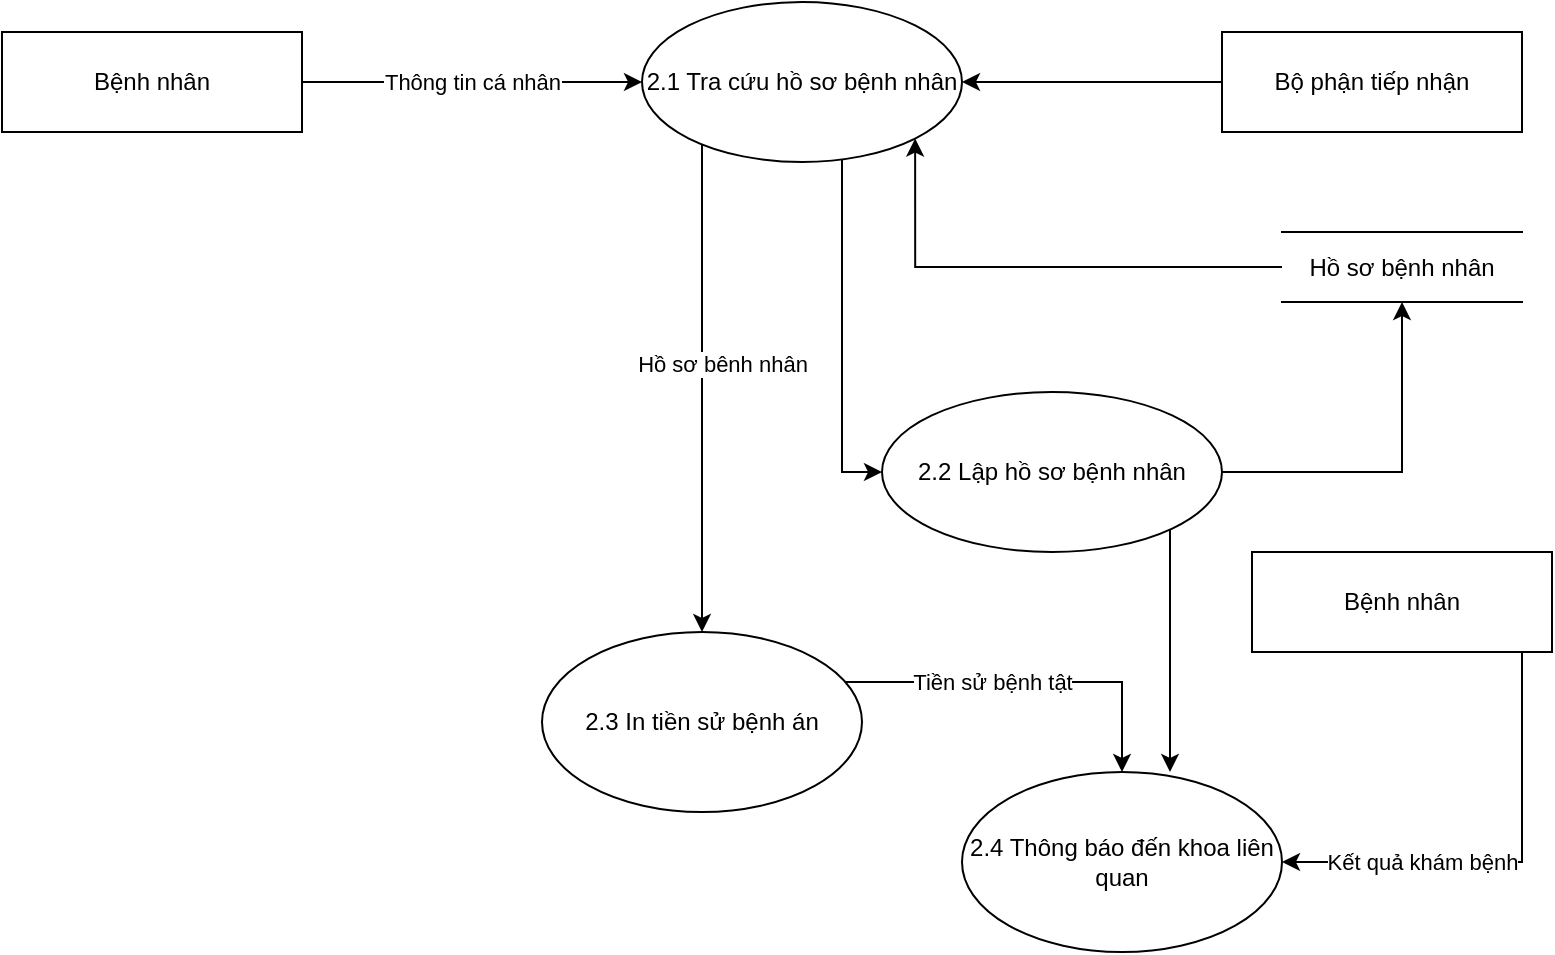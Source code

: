 <mxfile version="13.10.0" type="github">
  <diagram id="RPLMbTd_8OytdTSrsAQz" name="Page-1">
    <mxGraphModel dx="1019" dy="519" grid="1" gridSize="10" guides="1" tooltips="1" connect="1" arrows="1" fold="1" page="1" pageScale="1" pageWidth="850" pageHeight="1100" math="0" shadow="0">
      <root>
        <mxCell id="0" />
        <mxCell id="1" parent="0" />
        <mxCell id="biGSlmb96AjWtifXSgdu-3" value="Thông tin cá nhân" style="edgeStyle=orthogonalEdgeStyle;rounded=0;orthogonalLoop=1;jettySize=auto;html=1;" parent="1" source="biGSlmb96AjWtifXSgdu-1" target="biGSlmb96AjWtifXSgdu-2" edge="1">
          <mxGeometry relative="1" as="geometry" />
        </mxCell>
        <mxCell id="biGSlmb96AjWtifXSgdu-1" value="Bệnh nhân" style="rounded=0;whiteSpace=wrap;html=1;" parent="1" vertex="1">
          <mxGeometry x="80" y="110" width="150" height="50" as="geometry" />
        </mxCell>
        <mxCell id="biGSlmb96AjWtifXSgdu-26" value="Hồ sơ bênh nhân" style="edgeStyle=orthogonalEdgeStyle;rounded=0;orthogonalLoop=1;jettySize=auto;html=1;exitX=0;exitY=1;exitDx=0;exitDy=0;entryX=0.5;entryY=0;entryDx=0;entryDy=0;" parent="1" source="biGSlmb96AjWtifXSgdu-2" target="biGSlmb96AjWtifXSgdu-14" edge="1">
          <mxGeometry x="-0.032" y="10" relative="1" as="geometry">
            <mxPoint x="430" y="298" as="targetPoint" />
            <Array as="points">
              <mxPoint x="423" y="160" />
              <mxPoint x="430" y="160" />
              <mxPoint x="430" y="400" />
            </Array>
            <mxPoint as="offset" />
          </mxGeometry>
        </mxCell>
        <mxCell id="qV47kZPoD0yRMmJ8g05v-4" style="edgeStyle=orthogonalEdgeStyle;rounded=0;orthogonalLoop=1;jettySize=auto;html=1;" edge="1" parent="1" source="biGSlmb96AjWtifXSgdu-2" target="biGSlmb96AjWtifXSgdu-4">
          <mxGeometry relative="1" as="geometry">
            <Array as="points">
              <mxPoint x="500" y="330" />
            </Array>
          </mxGeometry>
        </mxCell>
        <mxCell id="biGSlmb96AjWtifXSgdu-2" value="2.1 Tra cứu hồ sơ bệnh nhân" style="ellipse;whiteSpace=wrap;html=1;" parent="1" vertex="1">
          <mxGeometry x="400" y="95" width="160" height="80" as="geometry" />
        </mxCell>
        <mxCell id="biGSlmb96AjWtifXSgdu-9" style="edgeStyle=orthogonalEdgeStyle;rounded=0;orthogonalLoop=1;jettySize=auto;html=1;entryX=0.5;entryY=1;entryDx=0;entryDy=0;" parent="1" source="biGSlmb96AjWtifXSgdu-4" target="biGSlmb96AjWtifXSgdu-6" edge="1">
          <mxGeometry relative="1" as="geometry">
            <Array as="points">
              <mxPoint x="780" y="330" />
            </Array>
          </mxGeometry>
        </mxCell>
        <mxCell id="qV47kZPoD0yRMmJ8g05v-6" style="edgeStyle=orthogonalEdgeStyle;rounded=0;orthogonalLoop=1;jettySize=auto;html=1;entryX=0.65;entryY=0;entryDx=0;entryDy=0;entryPerimeter=0;" edge="1" parent="1" source="biGSlmb96AjWtifXSgdu-4" target="biGSlmb96AjWtifXSgdu-19">
          <mxGeometry relative="1" as="geometry">
            <mxPoint x="700" y="390" as="targetPoint" />
            <Array as="points">
              <mxPoint x="664" y="390" />
              <mxPoint x="664" y="390" />
            </Array>
          </mxGeometry>
        </mxCell>
        <mxCell id="biGSlmb96AjWtifXSgdu-4" value="2.2 Lập hồ sơ bệnh nhân" style="ellipse;whiteSpace=wrap;html=1;" parent="1" vertex="1">
          <mxGeometry x="520" y="290" width="170" height="80" as="geometry" />
        </mxCell>
        <mxCell id="biGSlmb96AjWtifXSgdu-7" style="edgeStyle=orthogonalEdgeStyle;rounded=0;orthogonalLoop=1;jettySize=auto;html=1;entryX=1;entryY=1;entryDx=0;entryDy=0;" parent="1" source="biGSlmb96AjWtifXSgdu-6" target="biGSlmb96AjWtifXSgdu-2" edge="1">
          <mxGeometry relative="1" as="geometry" />
        </mxCell>
        <mxCell id="biGSlmb96AjWtifXSgdu-6" value="Hồ sơ bệnh nhân" style="shape=partialRectangle;whiteSpace=wrap;html=1;left=0;right=0;fillColor=none;" parent="1" vertex="1">
          <mxGeometry x="720" y="210" width="120" height="35" as="geometry" />
        </mxCell>
        <mxCell id="qV47kZPoD0yRMmJ8g05v-5" value="Tiền sử bệnh tật" style="edgeStyle=orthogonalEdgeStyle;rounded=0;orthogonalLoop=1;jettySize=auto;html=1;" edge="1" parent="1" source="biGSlmb96AjWtifXSgdu-14" target="biGSlmb96AjWtifXSgdu-19">
          <mxGeometry x="-0.2" relative="1" as="geometry">
            <Array as="points">
              <mxPoint x="640" y="435" />
            </Array>
            <mxPoint as="offset" />
          </mxGeometry>
        </mxCell>
        <mxCell id="biGSlmb96AjWtifXSgdu-14" value="2.3 In tiền sử bệnh án" style="ellipse;whiteSpace=wrap;html=1;" parent="1" vertex="1">
          <mxGeometry x="350" y="410" width="160" height="90" as="geometry" />
        </mxCell>
        <mxCell id="biGSlmb96AjWtifXSgdu-19" value="2.4 Thông báo đến khoa liên quan" style="ellipse;whiteSpace=wrap;html=1;" parent="1" vertex="1">
          <mxGeometry x="560" y="480" width="160" height="90" as="geometry" />
        </mxCell>
        <mxCell id="qV47kZPoD0yRMmJ8g05v-3" style="edgeStyle=orthogonalEdgeStyle;rounded=0;orthogonalLoop=1;jettySize=auto;html=1;" edge="1" parent="1" source="qV47kZPoD0yRMmJ8g05v-1" target="biGSlmb96AjWtifXSgdu-2">
          <mxGeometry relative="1" as="geometry" />
        </mxCell>
        <mxCell id="qV47kZPoD0yRMmJ8g05v-1" value="Bộ phận tiếp nhận" style="rounded=0;whiteSpace=wrap;html=1;" vertex="1" parent="1">
          <mxGeometry x="690" y="110" width="150" height="50" as="geometry" />
        </mxCell>
        <mxCell id="qV47kZPoD0yRMmJ8g05v-8" value="Kết quả khám bệnh" style="edgeStyle=orthogonalEdgeStyle;rounded=0;orthogonalLoop=1;jettySize=auto;html=1;entryX=1;entryY=0.5;entryDx=0;entryDy=0;" edge="1" parent="1" source="qV47kZPoD0yRMmJ8g05v-7" target="biGSlmb96AjWtifXSgdu-19">
          <mxGeometry x="0.378" relative="1" as="geometry">
            <Array as="points">
              <mxPoint x="840" y="525" />
            </Array>
            <mxPoint as="offset" />
          </mxGeometry>
        </mxCell>
        <mxCell id="qV47kZPoD0yRMmJ8g05v-7" value="Bệnh nhân" style="rounded=0;whiteSpace=wrap;html=1;" vertex="1" parent="1">
          <mxGeometry x="705" y="370" width="150" height="50" as="geometry" />
        </mxCell>
      </root>
    </mxGraphModel>
  </diagram>
</mxfile>
